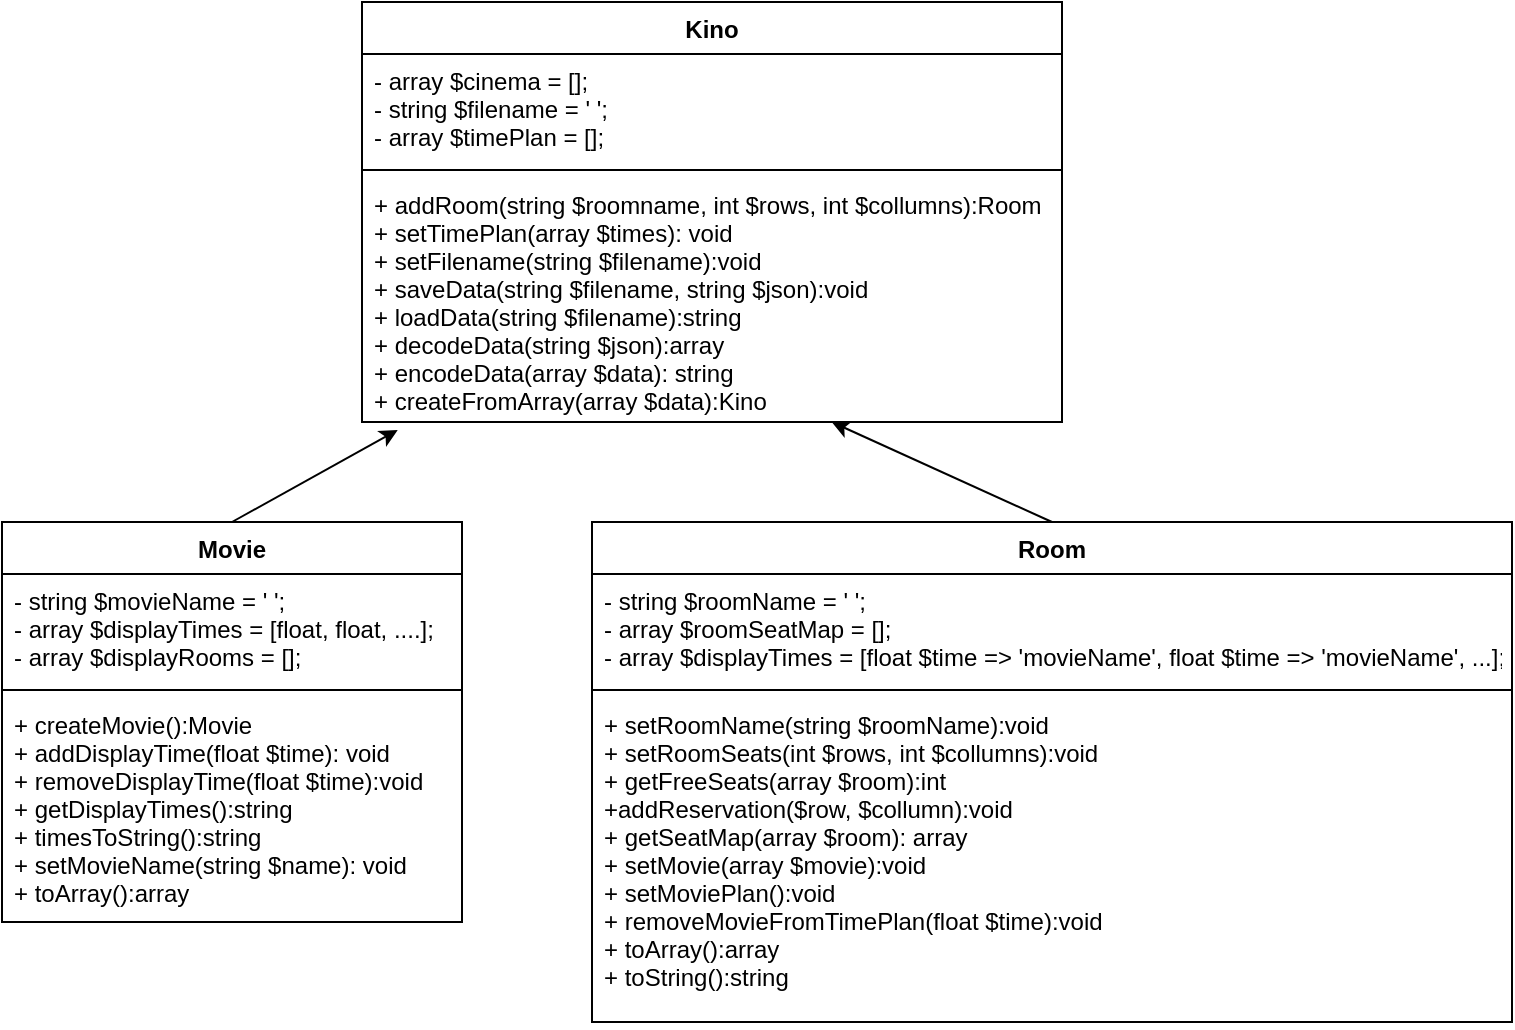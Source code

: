 <mxfile version="11.3.0" type="device" pages="1"><diagram id="azxQHhzWz2PjwrwT2t9Z" name="Page-1"><mxGraphModel dx="2481" dy="832" grid="1" gridSize="10" guides="1" tooltips="1" connect="1" arrows="1" fold="1" page="1" pageScale="1" pageWidth="1169" pageHeight="827" math="0" shadow="0"><root><mxCell id="0"/><mxCell id="1" parent="0"/><mxCell id="NSywO5QYwKoYchceUD_e-1" value="Kino" style="swimlane;fontStyle=1;align=center;verticalAlign=top;childLayout=stackLayout;horizontal=1;startSize=26;horizontalStack=0;resizeParent=1;resizeParentMax=0;resizeLast=0;collapsible=1;marginBottom=0;" parent="1" vertex="1"><mxGeometry x="-800" y="210" width="350" height="210" as="geometry"/></mxCell><mxCell id="NSywO5QYwKoYchceUD_e-2" value="- array $cinema = [];&#10;- string $filename = ' ';&#10;- array $timePlan = [];" style="text;strokeColor=none;fillColor=none;align=left;verticalAlign=top;spacingLeft=4;spacingRight=4;overflow=hidden;rotatable=0;points=[[0,0.5],[1,0.5]];portConstraint=eastwest;" parent="NSywO5QYwKoYchceUD_e-1" vertex="1"><mxGeometry y="26" width="350" height="54" as="geometry"/></mxCell><mxCell id="NSywO5QYwKoYchceUD_e-3" value="" style="line;strokeWidth=1;fillColor=none;align=left;verticalAlign=middle;spacingTop=-1;spacingLeft=3;spacingRight=3;rotatable=0;labelPosition=right;points=[];portConstraint=eastwest;" parent="NSywO5QYwKoYchceUD_e-1" vertex="1"><mxGeometry y="80" width="350" height="8" as="geometry"/></mxCell><mxCell id="NSywO5QYwKoYchceUD_e-18" value="+ addRoom(string $roomname, int $rows, int $collumns):Room&#10;+ setTimePlan(array $times): void&#10;+ setFilename(string $filename):void&#10;+ saveData(string $filename, string $json):void&#10;+ loadData(string $filename):string&#10;+ decodeData(string $json):array&#10;+ encodeData(array $data): string&#10;+ createFromArray(array $data):Kino" style="text;strokeColor=none;fillColor=none;align=left;verticalAlign=top;spacingLeft=4;spacingRight=4;overflow=hidden;rotatable=0;points=[[0,0.5],[1,0.5]];portConstraint=eastwest;" parent="NSywO5QYwKoYchceUD_e-1" vertex="1"><mxGeometry y="88" width="350" height="122" as="geometry"/></mxCell><mxCell id="NSywO5QYwKoYchceUD_e-23" value="Movie" style="swimlane;fontStyle=1;align=center;verticalAlign=top;childLayout=stackLayout;horizontal=1;startSize=26;horizontalStack=0;resizeParent=1;resizeParentMax=0;resizeLast=0;collapsible=1;marginBottom=0;" parent="1" vertex="1"><mxGeometry x="-980" y="470" width="230" height="200" as="geometry"><mxRectangle x="120.0" y="540" width="70" height="26" as="alternateBounds"/></mxGeometry></mxCell><mxCell id="NSywO5QYwKoYchceUD_e-24" value="- string $movieName = ' ';&#10;- array $displayTimes = [float, float, ....];&#10;- array $displayRooms = [];" style="text;strokeColor=none;fillColor=none;align=left;verticalAlign=top;spacingLeft=4;spacingRight=4;overflow=hidden;rotatable=0;points=[[0,0.5],[1,0.5]];portConstraint=eastwest;" parent="NSywO5QYwKoYchceUD_e-23" vertex="1"><mxGeometry y="26" width="230" height="54" as="geometry"/></mxCell><mxCell id="NSywO5QYwKoYchceUD_e-25" value="" style="line;strokeWidth=1;fillColor=none;align=left;verticalAlign=middle;spacingTop=-1;spacingLeft=3;spacingRight=3;rotatable=0;labelPosition=right;points=[];portConstraint=eastwest;" parent="NSywO5QYwKoYchceUD_e-23" vertex="1"><mxGeometry y="80" width="230" height="8" as="geometry"/></mxCell><mxCell id="NSywO5QYwKoYchceUD_e-26" value="+ createMovie():Movie&#10;+ addDisplayTime(float $time): void&#10;+ removeDisplayTime(float $time):void&#10;+ getDisplayTimes():string&#10;+ timesToString():string&#10;+ setMovieName(string $name): void&#10;+ toArray():array&#10;&#10;" style="text;strokeColor=none;fillColor=none;align=left;verticalAlign=top;spacingLeft=4;spacingRight=4;overflow=hidden;rotatable=0;points=[[0,0.5],[1,0.5]];portConstraint=eastwest;" parent="NSywO5QYwKoYchceUD_e-23" vertex="1"><mxGeometry y="88" width="230" height="112" as="geometry"/></mxCell><mxCell id="NSywO5QYwKoYchceUD_e-19" value="Room" style="swimlane;fontStyle=1;align=center;verticalAlign=top;childLayout=stackLayout;horizontal=1;startSize=26;horizontalStack=0;resizeParent=1;resizeParentMax=0;resizeLast=0;collapsible=1;marginBottom=0;" parent="1" vertex="1"><mxGeometry x="-685" y="470" width="460" height="250" as="geometry"/></mxCell><mxCell id="NSywO5QYwKoYchceUD_e-20" value="- string $roomName = ' ';&#10;- array $roomSeatMap = [];&#10;- array $displayTimes = [float $time =&gt; 'movieName', float $time =&gt; 'movieName', ...];&#10;" style="text;strokeColor=none;fillColor=none;align=left;verticalAlign=top;spacingLeft=4;spacingRight=4;overflow=hidden;rotatable=0;points=[[0,0.5],[1,0.5]];portConstraint=eastwest;" parent="NSywO5QYwKoYchceUD_e-19" vertex="1"><mxGeometry y="26" width="460" height="54" as="geometry"/></mxCell><mxCell id="NSywO5QYwKoYchceUD_e-21" value="" style="line;strokeWidth=1;fillColor=none;align=left;verticalAlign=middle;spacingTop=-1;spacingLeft=3;spacingRight=3;rotatable=0;labelPosition=right;points=[];portConstraint=eastwest;" parent="NSywO5QYwKoYchceUD_e-19" vertex="1"><mxGeometry y="80" width="460" height="8" as="geometry"/></mxCell><mxCell id="NSywO5QYwKoYchceUD_e-22" value="+ setRoomName(string $roomName):void&#10;+ setRoomSeats(int $rows, int $collumns):void&#10;+ getFreeSeats(array $room):int&#10;+addReservation($row, $collumn):void&#10;+ getSeatMap(array $room): array&#10;+ setMovie(array $movie):void&#10;+ setMoviePlan():void&#10;+ removeMovieFromTimePlan(float $time):void&#10;+ toArray():array&#10;+ toString():string&#10;" style="text;strokeColor=none;fillColor=none;align=left;verticalAlign=top;spacingLeft=4;spacingRight=4;overflow=hidden;rotatable=0;points=[[0,0.5],[1,0.5]];portConstraint=eastwest;" parent="NSywO5QYwKoYchceUD_e-19" vertex="1"><mxGeometry y="88" width="460" height="162" as="geometry"/></mxCell><mxCell id="NSywO5QYwKoYchceUD_e-39" value="" style="endArrow=classic;html=1;entryX=0.051;entryY=1.033;entryDx=0;entryDy=0;entryPerimeter=0;exitX=0.5;exitY=0;exitDx=0;exitDy=0;" parent="1" source="NSywO5QYwKoYchceUD_e-23" target="NSywO5QYwKoYchceUD_e-18" edge="1"><mxGeometry width="50" height="50" relative="1" as="geometry"><mxPoint x="-890" y="520" as="sourcePoint"/><mxPoint x="-840" y="470" as="targetPoint"/></mxGeometry></mxCell><mxCell id="NSywO5QYwKoYchceUD_e-43" value="" style="endArrow=classic;html=1;entryX=0.671;entryY=1;entryDx=0;entryDy=0;entryPerimeter=0;exitX=0.5;exitY=0;exitDx=0;exitDy=0;" parent="1" source="NSywO5QYwKoYchceUD_e-19" target="NSywO5QYwKoYchceUD_e-18" edge="1"><mxGeometry width="50" height="50" relative="1" as="geometry"><mxPoint x="-440" y="400" as="sourcePoint"/><mxPoint x="-390" y="350" as="targetPoint"/></mxGeometry></mxCell></root></mxGraphModel></diagram></mxfile>